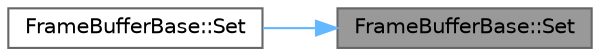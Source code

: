 digraph "FrameBufferBase::Set"
{
 // LATEX_PDF_SIZE
  bgcolor="transparent";
  edge [fontname=Helvetica,fontsize=10,labelfontname=Helvetica,labelfontsize=10];
  node [fontname=Helvetica,fontsize=10,shape=box,height=0.2,width=0.4];
  rankdir="RL";
  Node1 [id="Node000001",label="FrameBufferBase::Set",height=0.2,width=0.4,color="gray40", fillcolor="grey60", style="filled", fontcolor="black",tooltip=" "];
  Node1 -> Node2 [id="edge1_Node000001_Node000002",dir="back",color="steelblue1",style="solid",tooltip=" "];
  Node2 [id="Node000002",label="FrameBufferBase::Set",height=0.2,width=0.4,color="grey40", fillcolor="white", style="filled",URL="$dd/dc5/class_frame_buffer_base_ac1d0fe8a030ee6dd0ebd60fd46849f1a.html#ac1d0fe8a030ee6dd0ebd60fd46849f1a",tooltip=" "];
}
